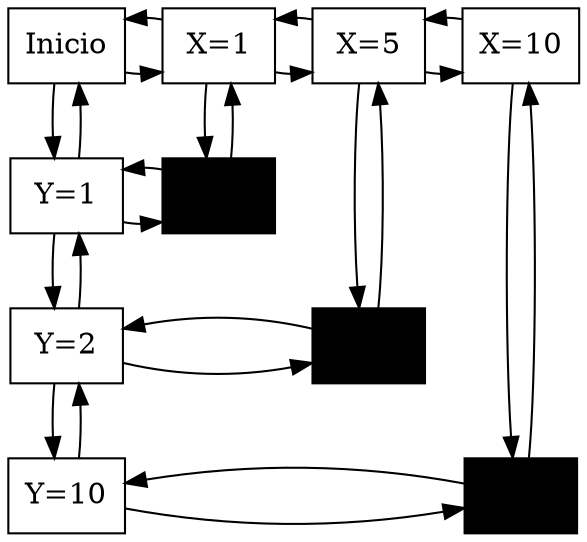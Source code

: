 digraph G {
node[styles="filled" , shape="box"]
Y0[label="Inicio" ,group=0]
Y1[label="Y=1",group=0]
Y0->Y1
Y1->Y0
Y2[label="Y=2",group=0]
Y1->Y2
Y2->Y1
Y10[label="Y=10",group=0]
Y2->Y10
Y10->Y2
X1[label="X=1",group=1]
nodo11[label="",group=1,style="filled",fillcolor="black" ]
X1->nodo11
nodo11->X1
Y0->X1
X1->Y0
{rank="same";Y0;X1;}
X5[label="X=5",group=2]
nodo52[label="",group=2,style="filled",fillcolor="black" ]
X5->nodo52
nodo52->X5
X1->X5
X5->X1
{rank="same";X1;X5}
X10[label="X=10",group=3]
nodo1010[label="",group=3,style="filled",fillcolor="black" ]
X10->nodo1010
nodo1010->X10
X5->X10
X10->X5
{rank="same";X5;X10}
Y1->nodo11
nodo11->Y1
{rank="same";Y1;nodo11;}
Y2->nodo52
nodo52->Y2
{rank="same";Y2;nodo52;}
Y10->nodo1010
nodo1010->Y10
{rank="same";Y10;nodo1010;}
}